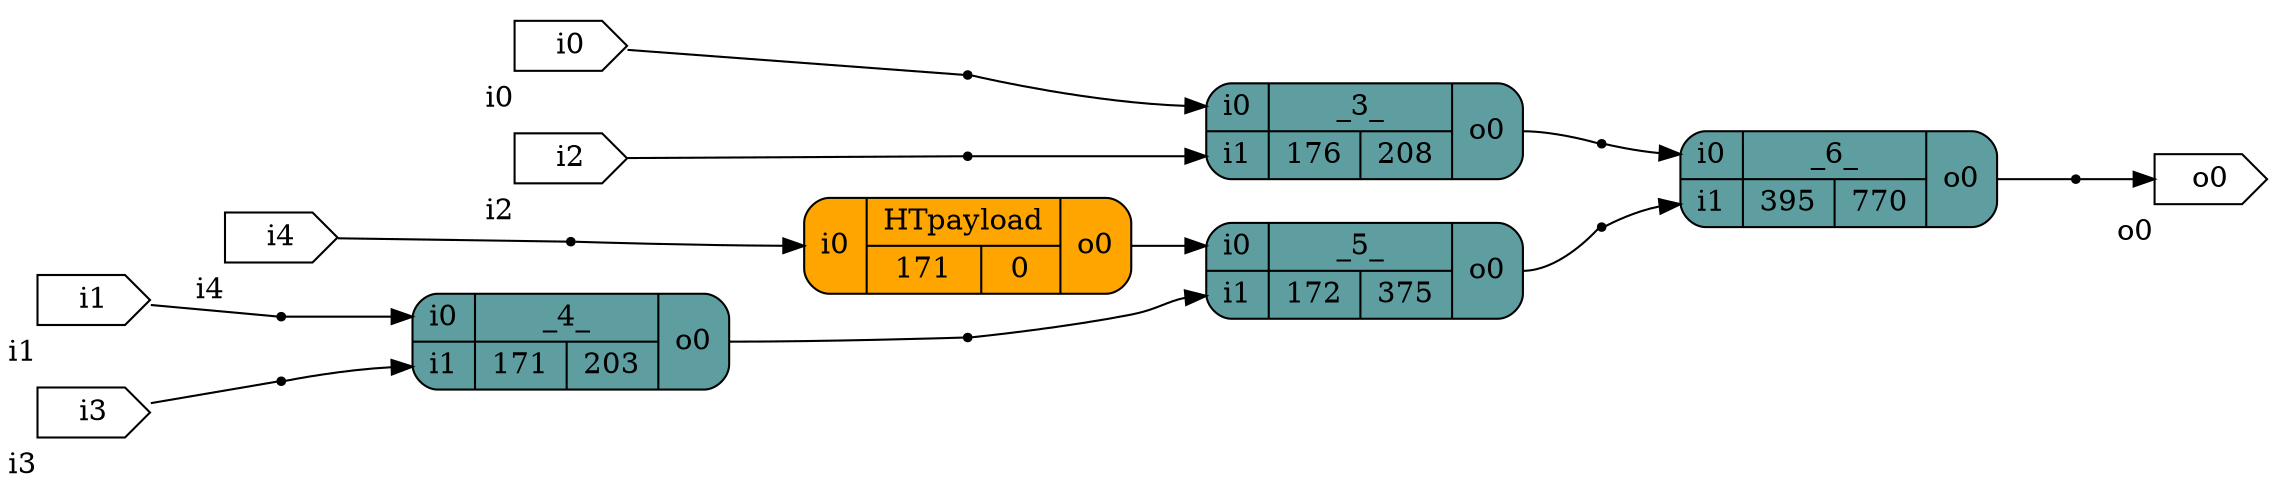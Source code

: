 digraph xor5_copy {
		graph [rankdir = LR];
		_3_[shape=record; style="rounded,filled"; fillcolor=cadetblue; label="{{<i0>i0|<i1>i1}|{_3_|{176|208}}|{<o0>o0}}"]
		_4_[shape=record; style="rounded,filled"; fillcolor=cadetblue; label="{{<i0>i0|<i1>i1}|{_4_|{171|203}}|{<o0>o0}}"]
		_5_[shape=record; style="rounded,filled"; fillcolor=cadetblue; label="{{<i0>i0|<i1>i1}|{_5_|{172|375}}|{<o0>o0}}"]
		_6_[shape=record; style="rounded,filled"; fillcolor=cadetblue; label="{{<i0>i0|<i1>i1}|{_6_|{395|770}}|{<o0>o0}}"]
		HTpayload[shape=record; style="rounded,filled"; fillcolor=orange1; label="{{<i0>i0}|{HTpayload|{171|0}}|{<o0>o0}}"]
		i0[shape=cds,xlabel="i0"]
		i1[shape=cds,xlabel="i1"]
		i2[shape=cds,xlabel="i2"]
		i3[shape=cds,xlabel="i3"]
		i4[shape=cds,xlabel="i4"]
		o0[shape=cds,xlabel="o0"]
		wi0[shape=point];
		i0 -> wi0[arrowhead=none]
		wi0 -> _3_:i0;
		wi1[shape=point];
		i1 -> wi1[arrowhead=none]
		wi1 -> _4_:i0;
		wi2[shape=point];
		i2 -> wi2[arrowhead=none]
		wi2 -> _3_:i1;
		wi3[shape=point];
		i3 -> wi3[arrowhead=none]
		wi3 -> _4_:i1;
		wi4[shape=point];
		i4 -> wi4[arrowhead=none]
		wi4 -> HTpayload:i0;
		w_0_[shape=point];
		_3_:o0 -> w_0_[arrowhead=none]
		w_0_ -> _6_:i0;
		w_1_[shape=point];
		_4_:o0 -> w_1_[arrowhead=none]
		w_1_ -> _5_:i1;
		w_2_[shape=point];
		_5_:o0 -> w_2_[arrowhead=none]
		w_2_ -> _6_:i1;
		wo0[shape=point];
		_6_:o0 -> wo0[arrowhead=none]
		wo0 -> o0;
		HTpayload:o0 -> _5_:i0;
}
